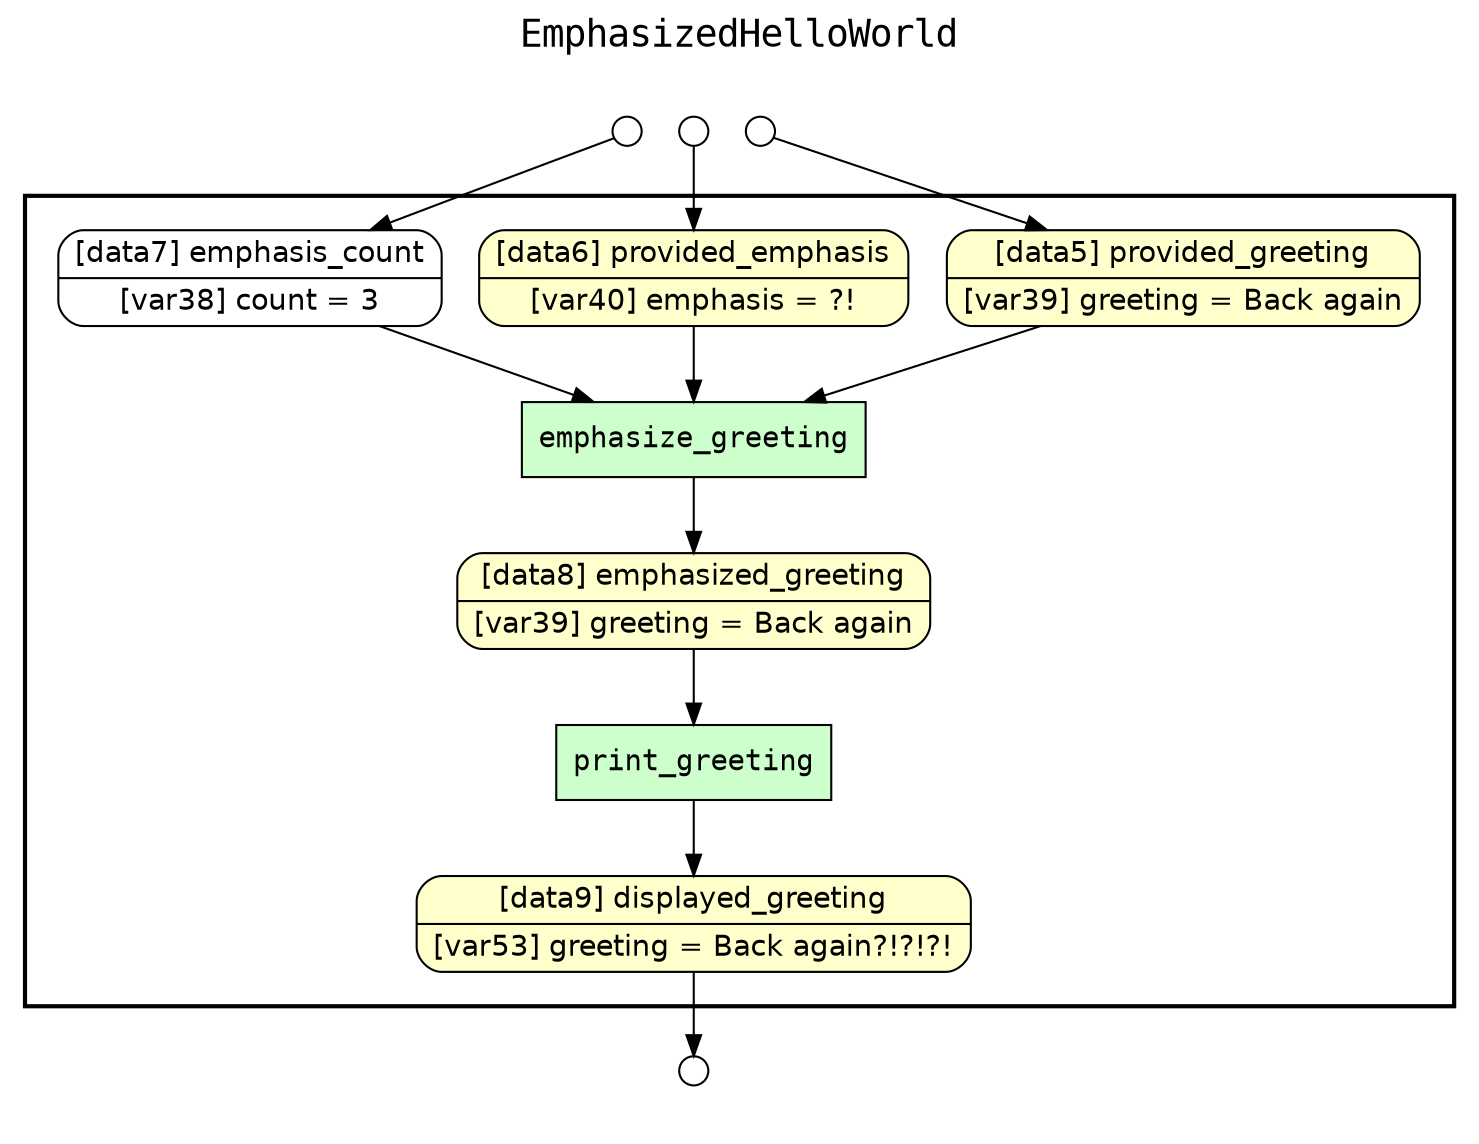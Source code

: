 
digraph yw_data_view {
rankdir=TB
fontname=Courier; fontsize=18; labelloc=t
label="EmphasizedHelloWorld"
subgraph cluster_workflow { label=""; color=black; penwidth=2
subgraph cluster_workflow_inner { label=""; color=white
node[shape=box style="filled" fillcolor="#CCFFCC" peripheries=1 fontname=Courier]
emphasize_greeting
print_greeting
node[shape=box style="filled" fillcolor="#CCFFCC" peripheries=1 fontname=Courier]
node[shape=box style="rounded,filled" fillcolor="#FFFFCC" peripheries=1 fontname=Helvetica]
provided_greeting [shape=record rankdir=LR label="{<f0> [data5] provided_greeting |<f1> [var39] greeting = Back again}"]
provided_emphasis [shape=record rankdir=LR label="{<f0> [data6] provided_emphasis |<f1> [var40] emphasis = ?!}"]
emphasized_greeting [shape=record rankdir=LR label="{<f0> [data8] emphasized_greeting |<f1> [var53] greeting = Back again?!?!?!}"]
emphasized_greeting [shape=record rankdir=LR label="{<f0> [data8] emphasized_greeting |<f1> [var39] greeting = Back again}"]
displayed_greeting [shape=record rankdir=LR label="{<f0> [data9] displayed_greeting |<f1> [var53] greeting = Back again?!?!?!}"]
node[shape=box style="rounded,filled" fillcolor="#FFFFFF" peripheries=1 fontname=Helvetica]
emphasis_count [shape=record rankdir=LR label="{<f0> [data7] emphasis_count |<f1> [var38] count = 3}"]
}}
subgraph cluster_inflows { label=""; color=white; penwidth=2
subgraph cluster_inflows_inner { label=""; color=white
node[shape=circle fillcolor="#FFFFFF" peripheries=1 width=0.2]
emphasis_count_inflow [label=""]
provided_emphasis_inflow [label=""]
provided_greeting_inflow [label=""]
}}
subgraph cluster_outflows { label=""; color=white; penwidth=2
subgraph cluster_outflows_inner { label=""; color=white
node[shape=circle fillcolor="#FFFFFF" peripheries=1 width=0.2]
displayed_greeting_outflow [label=""]
}}
provided_greeting -> emphasize_greeting
provided_emphasis -> emphasize_greeting
emphasis_count -> emphasize_greeting
emphasized_greeting -> print_greeting
emphasize_greeting -> emphasized_greeting
print_greeting -> displayed_greeting
emphasis_count_inflow -> emphasis_count
provided_emphasis_inflow -> provided_emphasis
provided_greeting_inflow -> provided_greeting
displayed_greeting -> displayed_greeting_outflow
}

